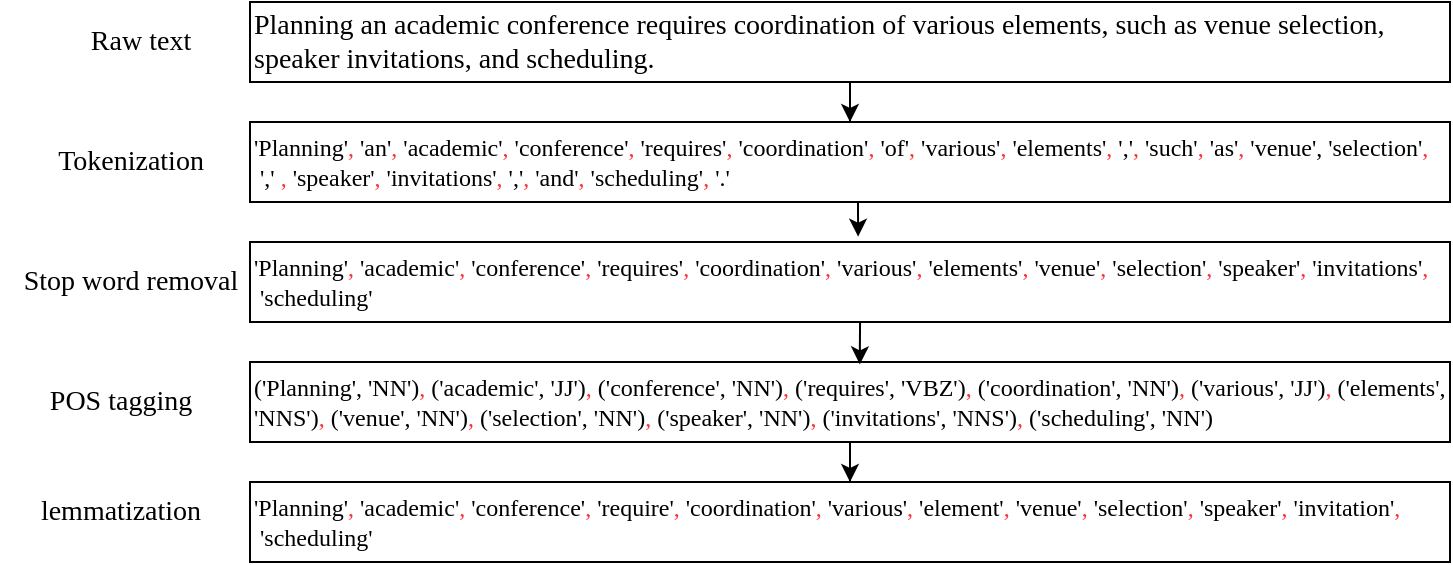 <mxfile version="24.7.7">
  <diagram name="Page-1" id="YwTtVscjcsH_3psiEjac">
    <mxGraphModel dx="925" dy="513" grid="1" gridSize="10" guides="1" tooltips="1" connect="1" arrows="1" fold="1" page="1" pageScale="1" pageWidth="1100" pageHeight="850" math="0" shadow="0">
      <root>
        <mxCell id="0" />
        <mxCell id="1" parent="0" />
        <mxCell id="tyPL9AJ7SFkzfY1_n43V-12" style="edgeStyle=orthogonalEdgeStyle;rounded=0;orthogonalLoop=1;jettySize=auto;html=1;entryX=0.5;entryY=0;entryDx=0;entryDy=0;" edge="1" parent="1" source="tyPL9AJ7SFkzfY1_n43V-2" target="tyPL9AJ7SFkzfY1_n43V-8">
          <mxGeometry relative="1" as="geometry" />
        </mxCell>
        <mxCell id="tyPL9AJ7SFkzfY1_n43V-2" value="&lt;div style=&quot;font-size: 14px;&quot;&gt;&lt;span style=&quot;background-color: initial; font-size: 14px;&quot;&gt;&lt;font style=&quot;font-size: 14px;&quot;&gt;Planning an academic conference requires coordination of various elements, such as venue selection, speaker invitations, and scheduling.&amp;nbsp;&lt;/font&gt;&lt;/span&gt;&lt;/div&gt;" style="rounded=0;whiteSpace=wrap;html=1;align=left;fontFamily=Garamond;fontSize=14;" vertex="1" parent="1">
          <mxGeometry x="360" y="200" width="600" height="40" as="geometry" />
        </mxCell>
        <mxCell id="tyPL9AJ7SFkzfY1_n43V-3" value="Raw text" style="text;html=1;align=center;verticalAlign=middle;resizable=0;points=[];autosize=1;strokeColor=none;fillColor=none;fontFamily=Garamond;fontSize=14;" vertex="1" parent="1">
          <mxGeometry x="270" y="205" width="70" height="30" as="geometry" />
        </mxCell>
        <mxCell id="tyPL9AJ7SFkzfY1_n43V-4" value="lemmatization" style="text;html=1;align=center;verticalAlign=middle;resizable=0;points=[];autosize=1;strokeColor=none;fillColor=none;fontFamily=Garamond;fontSize=14;" vertex="1" parent="1">
          <mxGeometry x="245" y="440" width="100" height="30" as="geometry" />
        </mxCell>
        <mxCell id="tyPL9AJ7SFkzfY1_n43V-5" value="POS tagging" style="text;html=1;align=center;verticalAlign=middle;resizable=0;points=[];autosize=1;strokeColor=none;fillColor=none;fontFamily=Garamond;fontSize=14;" vertex="1" parent="1">
          <mxGeometry x="250" y="385" width="90" height="30" as="geometry" />
        </mxCell>
        <mxCell id="tyPL9AJ7SFkzfY1_n43V-6" value="Stop word removal" style="text;html=1;align=center;verticalAlign=middle;resizable=0;points=[];autosize=1;strokeColor=none;fillColor=none;fontFamily=Garamond;fontSize=14;" vertex="1" parent="1">
          <mxGeometry x="235" y="325" width="130" height="30" as="geometry" />
        </mxCell>
        <mxCell id="tyPL9AJ7SFkzfY1_n43V-7" value="Tokenization" style="text;html=1;align=center;verticalAlign=middle;resizable=0;points=[];autosize=1;strokeColor=none;fillColor=none;fontFamily=Garamond;fontSize=14;" vertex="1" parent="1">
          <mxGeometry x="255" y="265" width="90" height="30" as="geometry" />
        </mxCell>
        <mxCell id="tyPL9AJ7SFkzfY1_n43V-8" value="&lt;div style=&quot;&quot;&gt;&#39;Planning&#39;&lt;font color=&quot;#ff3333&quot;&gt;,&lt;/font&gt; &#39;an&#39;&lt;font color=&quot;#ff3333&quot;&gt;,&lt;/font&gt; &#39;academic&#39;&lt;span style=&quot;color: rgb(255, 51, 51);&quot;&gt;,&lt;/span&gt;&amp;nbsp;&#39;conference&#39;&lt;span style=&quot;color: rgb(255, 51, 51);&quot;&gt;,&lt;/span&gt;&amp;nbsp;&#39;requires&#39;&lt;span style=&quot;color: rgb(255, 51, 51);&quot;&gt;,&lt;/span&gt;&amp;nbsp;&#39;coordination&#39;&lt;span style=&quot;color: rgb(255, 51, 51);&quot;&gt;,&lt;/span&gt;&amp;nbsp;&#39;of&#39;&lt;span style=&quot;color: rgb(255, 51, 51);&quot;&gt;,&lt;/span&gt;&amp;nbsp;&#39;various&#39;&lt;span style=&quot;color: rgb(255, 51, 51);&quot;&gt;,&lt;/span&gt;&amp;nbsp;&#39;elements&#39;&lt;span style=&quot;color: rgb(255, 51, 51);&quot;&gt;,&lt;/span&gt;&amp;nbsp;&#39;,&#39;&lt;span style=&quot;color: rgb(255, 51, 51);&quot;&gt;,&lt;/span&gt;&amp;nbsp;&#39;such&#39;&lt;span style=&quot;color: rgb(255, 51, 51);&quot;&gt;,&lt;/span&gt;&amp;nbsp;&#39;as&#39;&lt;span style=&quot;color: rgb(255, 51, 51);&quot;&gt;,&lt;/span&gt;&amp;nbsp;&#39;venue&#39;,&amp;nbsp;&lt;span style=&quot;background-color: initial;&quot;&gt;&#39;selection&#39;&lt;/span&gt;&lt;span style=&quot;background-color: initial; color: rgb(255, 51, 51);&quot;&gt;,&lt;/span&gt;&lt;/div&gt;&lt;div style=&quot;&quot;&gt;&lt;span style=&quot;background-color: initial; color: rgb(255, 51, 51);&quot;&gt;&amp;nbsp;&lt;/span&gt;&lt;span style=&quot;background-color: initial;&quot;&gt;&#39;,&#39;&amp;nbsp;&lt;/span&gt;&lt;span style=&quot;background-color: initial; color: rgb(255, 51, 51);&quot;&gt;,&lt;/span&gt;&lt;span style=&quot;background-color: initial;&quot;&gt;&amp;nbsp;&#39;speaker&#39;&lt;/span&gt;&lt;span style=&quot;background-color: initial; color: rgb(255, 51, 51);&quot;&gt;,&lt;/span&gt;&lt;span style=&quot;background-color: initial;&quot;&gt;&amp;nbsp;&#39;invitations&#39;&lt;/span&gt;&lt;span style=&quot;background-color: initial; color: rgb(255, 51, 51);&quot;&gt;,&lt;/span&gt;&lt;span style=&quot;background-color: initial;&quot;&gt;&amp;nbsp;&#39;,&#39;&lt;/span&gt;&lt;span style=&quot;background-color: initial; color: rgb(255, 51, 51);&quot;&gt;,&lt;/span&gt;&lt;span style=&quot;background-color: initial;&quot;&gt;&amp;nbsp;&#39;and&#39;&lt;/span&gt;&lt;span style=&quot;background-color: initial; color: rgb(255, 51, 51);&quot;&gt;,&lt;/span&gt;&lt;span style=&quot;background-color: initial;&quot;&gt;&amp;nbsp;&#39;scheduling&#39;&lt;/span&gt;&lt;span style=&quot;background-color: initial; color: rgb(255, 51, 51);&quot;&gt;,&lt;/span&gt;&lt;span style=&quot;background-color: initial;&quot;&gt;&amp;nbsp;&#39;.&#39;&lt;/span&gt;&lt;/div&gt;" style="whiteSpace=wrap;html=1;fontFamily=Garamond;align=left;" vertex="1" parent="1">
          <mxGeometry x="360" y="260" width="600" height="40" as="geometry" />
        </mxCell>
        <mxCell id="tyPL9AJ7SFkzfY1_n43V-9" value="&lt;div&gt;&lt;font face=&quot;Garamond&quot;&gt;&#39;Planning&#39;&lt;/font&gt;&lt;span style=&quot;color: rgb(255, 51, 51); font-family: Garamond;&quot;&gt;,&lt;/span&gt;&lt;font face=&quot;Garamond&quot;&gt;&amp;nbsp;&#39;academic&#39;&lt;/font&gt;&lt;span style=&quot;color: rgb(255, 51, 51); font-family: Garamond;&quot;&gt;,&lt;/span&gt;&lt;font face=&quot;Garamond&quot;&gt;&amp;nbsp;&#39;conference&#39;&lt;/font&gt;&lt;span style=&quot;color: rgb(255, 51, 51); font-family: Garamond;&quot;&gt;,&lt;/span&gt;&lt;font face=&quot;Garamond&quot;&gt;&amp;nbsp;&#39;requires&#39;&lt;/font&gt;&lt;span style=&quot;color: rgb(255, 51, 51); font-family: Garamond;&quot;&gt;,&amp;nbsp;&lt;/span&gt;&lt;font face=&quot;Garamond&quot;&gt;&#39;coordination&#39;&lt;/font&gt;&lt;span style=&quot;color: rgb(255, 51, 51); font-family: Garamond;&quot;&gt;,&lt;/span&gt;&lt;font face=&quot;Garamond&quot;&gt;&amp;nbsp;&#39;various&#39;&lt;/font&gt;&lt;span style=&quot;color: rgb(255, 51, 51); font-family: Garamond;&quot;&gt;,&lt;/span&gt;&lt;font face=&quot;Garamond&quot;&gt;&amp;nbsp;&#39;elements&#39;&lt;/font&gt;&lt;span style=&quot;color: rgb(255, 51, 51); font-family: Garamond;&quot;&gt;,&lt;/span&gt;&lt;font face=&quot;Garamond&quot;&gt;&amp;nbsp;&#39;venue&#39;&lt;/font&gt;&lt;span style=&quot;color: rgb(255, 51, 51); font-family: Garamond;&quot;&gt;,&lt;/span&gt;&lt;font face=&quot;Garamond&quot;&gt;&amp;nbsp;&#39;selection&#39;&lt;/font&gt;&lt;span style=&quot;color: rgb(255, 51, 51); font-family: Garamond;&quot;&gt;,&amp;nbsp;&lt;/span&gt;&lt;font face=&quot;Garamond&quot;&gt;&#39;speaker&#39;&lt;/font&gt;&lt;span style=&quot;color: rgb(255, 51, 51); font-family: Garamond;&quot;&gt;,&lt;/span&gt;&lt;font face=&quot;Garamond&quot;&gt;&amp;nbsp;&#39;invitations&#39;&lt;/font&gt;&lt;span style=&quot;color: rgb(255, 51, 51); font-family: Garamond;&quot;&gt;,&lt;/span&gt;&lt;/div&gt;&lt;div&gt;&lt;font face=&quot;Garamond&quot;&gt;&amp;nbsp;&#39;scheduling&#39;&lt;/font&gt;&lt;/div&gt;" style="whiteSpace=wrap;html=1;align=left;" vertex="1" parent="1">
          <mxGeometry x="360" y="320" width="600" height="40" as="geometry" />
        </mxCell>
        <mxCell id="tyPL9AJ7SFkzfY1_n43V-10" value="&lt;div&gt;&lt;font face=&quot;Garamond&quot;&gt;(&#39;Planning&#39;, &#39;NN&#39;)&lt;/font&gt;&lt;span style=&quot;color: rgb(255, 51, 51); font-family: Garamond;&quot;&gt;,&lt;/span&gt;&lt;font face=&quot;Garamond&quot;&gt;&amp;nbsp;(&#39;academic&#39;, &#39;JJ&#39;)&lt;/font&gt;&lt;span style=&quot;color: rgb(255, 51, 51); font-family: Garamond;&quot;&gt;,&lt;/span&gt;&lt;font face=&quot;Garamond&quot;&gt;&amp;nbsp;(&#39;conference&#39;, &#39;NN&#39;)&lt;/font&gt;&lt;span style=&quot;color: rgb(255, 51, 51); font-family: Garamond;&quot;&gt;,&lt;/span&gt;&lt;font face=&quot;Garamond&quot;&gt;&amp;nbsp;(&#39;requires&#39;, &#39;VBZ&#39;)&lt;/font&gt;&lt;span style=&quot;color: rgb(255, 51, 51); font-family: Garamond;&quot;&gt;,&lt;/span&gt;&lt;font face=&quot;Garamond&quot;&gt;&amp;nbsp;(&#39;coordination&#39;, &#39;NN&#39;)&lt;/font&gt;&lt;span style=&quot;color: rgb(255, 51, 51); font-family: Garamond;&quot;&gt;,&lt;/span&gt;&lt;font face=&quot;Garamond&quot;&gt;&amp;nbsp;(&#39;various&#39;, &#39;JJ&#39;)&lt;/font&gt;&lt;span style=&quot;color: rgb(255, 51, 51); font-family: Garamond;&quot;&gt;,&amp;nbsp;&lt;/span&gt;&lt;font face=&quot;Garamond&quot;&gt;(&#39;elements&#39;, &#39;NNS&#39;)&lt;/font&gt;&lt;span style=&quot;color: rgb(255, 51, 51); font-family: Garamond;&quot;&gt;,&lt;/span&gt;&lt;font face=&quot;Garamond&quot;&gt;&amp;nbsp;(&#39;venue&#39;, &#39;NN&#39;)&lt;/font&gt;&lt;span style=&quot;color: rgb(255, 51, 51); font-family: Garamond;&quot;&gt;,&lt;/span&gt;&lt;font face=&quot;Garamond&quot;&gt;&amp;nbsp;(&#39;selection&#39;, &#39;NN&#39;)&lt;/font&gt;&lt;span style=&quot;color: rgb(255, 51, 51); font-family: Garamond;&quot;&gt;,&lt;/span&gt;&lt;font face=&quot;Garamond&quot;&gt;&amp;nbsp;(&#39;speaker&#39;, &#39;NN&#39;)&lt;/font&gt;&lt;span style=&quot;color: rgb(255, 51, 51); font-family: Garamond;&quot;&gt;,&lt;/span&gt;&lt;font face=&quot;Garamond&quot;&gt;&amp;nbsp;(&#39;invitations&#39;, &#39;NNS&#39;)&lt;/font&gt;&lt;span style=&quot;color: rgb(255, 51, 51); font-family: Garamond;&quot;&gt;,&lt;/span&gt;&lt;font face=&quot;Garamond&quot;&gt;&amp;nbsp;(&#39;scheduling&#39;, &#39;NN&#39;)&lt;/font&gt;&lt;/div&gt;" style="whiteSpace=wrap;html=1;align=left;" vertex="1" parent="1">
          <mxGeometry x="360" y="380" width="600" height="40" as="geometry" />
        </mxCell>
        <mxCell id="tyPL9AJ7SFkzfY1_n43V-11" value="&lt;div&gt;&#39;Planning&#39;&lt;span style=&quot;color: rgb(255, 51, 51);&quot;&gt;,&lt;/span&gt;&amp;nbsp;&#39;academic&#39;&lt;span style=&quot;color: rgb(255, 51, 51);&quot;&gt;,&amp;nbsp;&lt;/span&gt;&#39;conference&#39;&lt;span style=&quot;color: rgb(255, 51, 51);&quot;&gt;,&lt;/span&gt;&amp;nbsp;&#39;require&#39;&lt;span style=&quot;color: rgb(255, 51, 51);&quot;&gt;,&lt;/span&gt;&amp;nbsp;&#39;coordination&#39;&lt;span style=&quot;color: rgb(255, 51, 51);&quot;&gt;,&lt;/span&gt;&amp;nbsp;&#39;various&#39;&lt;span style=&quot;color: rgb(255, 51, 51);&quot;&gt;,&lt;/span&gt;&amp;nbsp;&#39;element&#39;&lt;span style=&quot;color: rgb(255, 51, 51);&quot;&gt;,&lt;/span&gt;&amp;nbsp;&#39;venue&#39;&lt;span style=&quot;color: rgb(255, 51, 51);&quot;&gt;,&lt;/span&gt;&amp;nbsp;&#39;selection&#39;&lt;span style=&quot;color: rgb(255, 51, 51);&quot;&gt;,&lt;/span&gt;&amp;nbsp;&#39;speaker&#39;&lt;span style=&quot;color: rgb(255, 51, 51);&quot;&gt;,&lt;/span&gt;&amp;nbsp;&#39;invitation&#39;&lt;span style=&quot;color: rgb(255, 51, 51);&quot;&gt;,&lt;/span&gt;&lt;/div&gt;&lt;div&gt;&amp;nbsp;&#39;scheduling&#39;&lt;/div&gt;" style="whiteSpace=wrap;html=1;fontFamily=Garamond;align=left;" vertex="1" parent="1">
          <mxGeometry x="360" y="440" width="600" height="40" as="geometry" />
        </mxCell>
        <mxCell id="tyPL9AJ7SFkzfY1_n43V-14" style="edgeStyle=orthogonalEdgeStyle;rounded=0;orthogonalLoop=1;jettySize=auto;html=1;entryX=0.492;entryY=-0.067;entryDx=0;entryDy=0;entryPerimeter=0;" edge="1" parent="1">
          <mxGeometry relative="1" as="geometry">
            <mxPoint x="664" y="300" as="sourcePoint" />
            <mxPoint x="664.04" y="317.32" as="targetPoint" />
          </mxGeometry>
        </mxCell>
        <mxCell id="tyPL9AJ7SFkzfY1_n43V-15" style="edgeStyle=orthogonalEdgeStyle;rounded=0;orthogonalLoop=1;jettySize=auto;html=1;entryX=0.508;entryY=0.03;entryDx=0;entryDy=0;entryPerimeter=0;" edge="1" parent="1">
          <mxGeometry relative="1" as="geometry">
            <mxPoint x="665.032" y="360" as="sourcePoint" />
            <mxPoint x="664.88" y="381.2" as="targetPoint" />
            <Array as="points" />
          </mxGeometry>
        </mxCell>
        <mxCell id="tyPL9AJ7SFkzfY1_n43V-17" style="edgeStyle=orthogonalEdgeStyle;rounded=0;orthogonalLoop=1;jettySize=auto;html=1;entryX=0.5;entryY=0;entryDx=0;entryDy=0;" edge="1" parent="1" source="tyPL9AJ7SFkzfY1_n43V-10" target="tyPL9AJ7SFkzfY1_n43V-11">
          <mxGeometry relative="1" as="geometry" />
        </mxCell>
      </root>
    </mxGraphModel>
  </diagram>
</mxfile>
